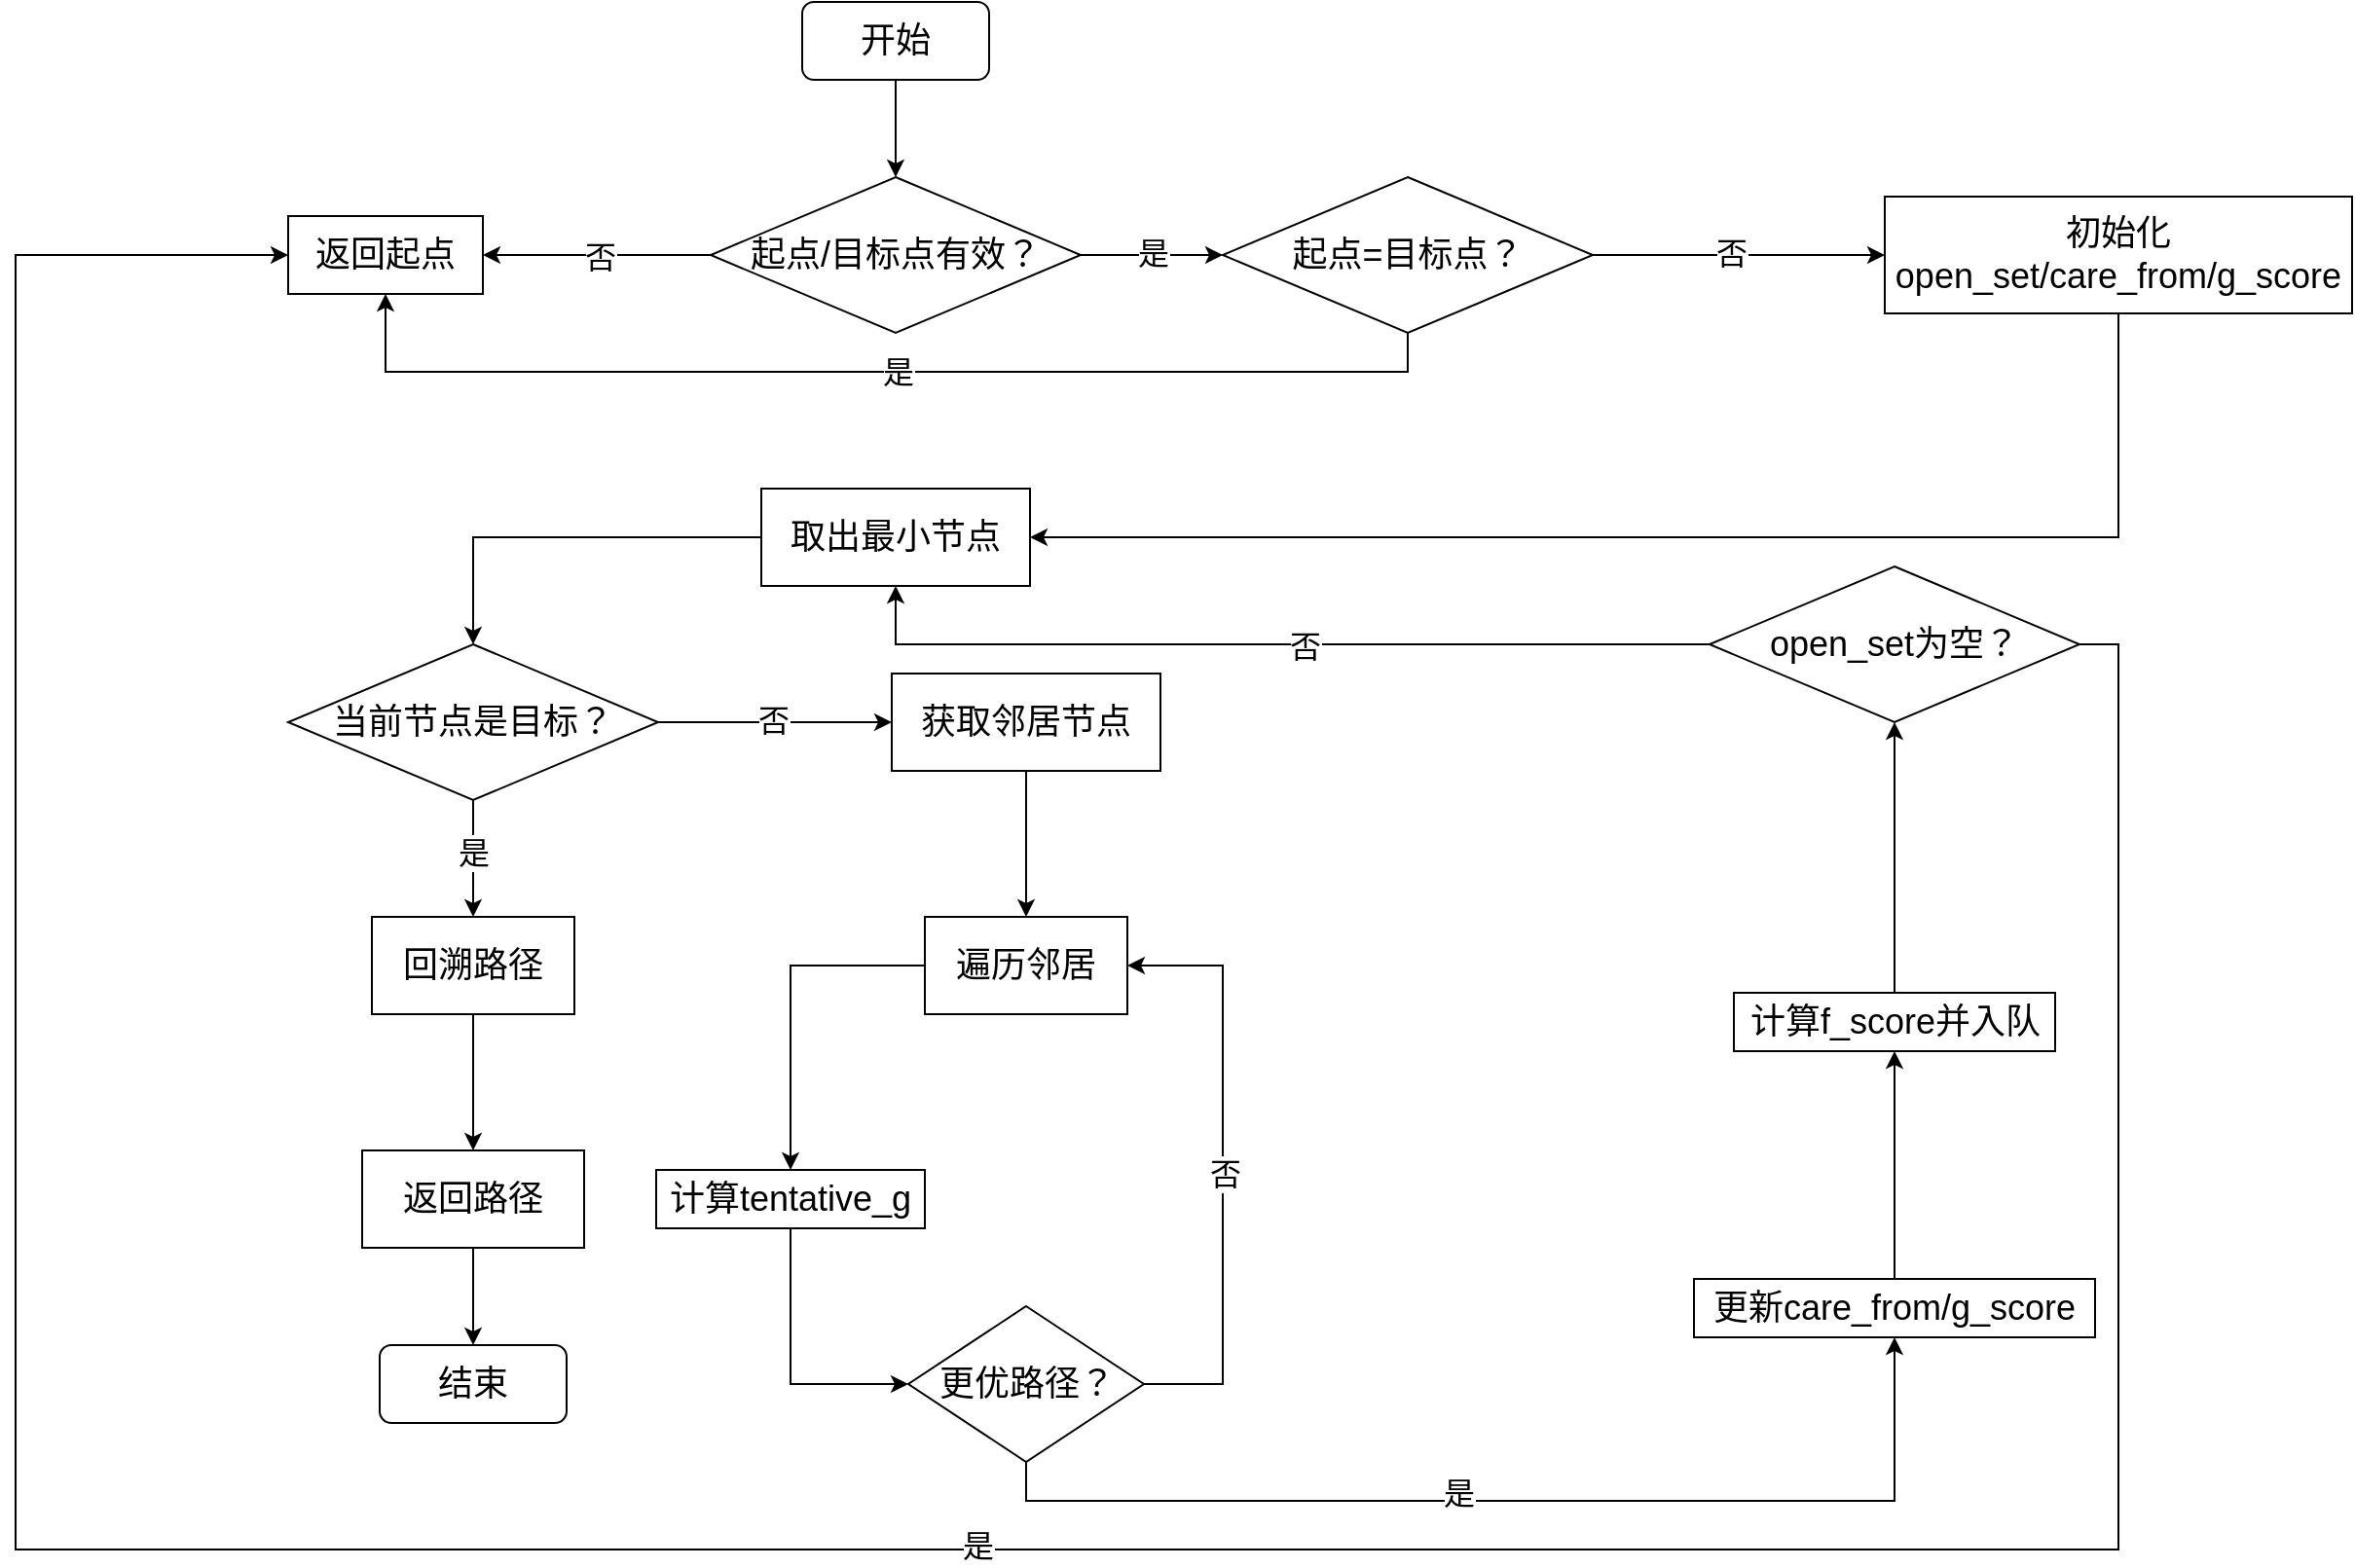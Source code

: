 <mxfile version="26.2.9">
  <diagram name="第 1 页" id="wsp8Yvg1jHWmFS6PNHOk">
    <mxGraphModel dx="2266" dy="929" grid="0" gridSize="10" guides="1" tooltips="1" connect="1" arrows="1" fold="1" page="0" pageScale="1" pageWidth="827" pageHeight="1169" math="0" shadow="0">
      <root>
        <mxCell id="0" />
        <mxCell id="1" parent="0" />
        <mxCell id="AUQmLrCDsajhmI_0LVjG-3" style="edgeStyle=orthogonalEdgeStyle;rounded=0;orthogonalLoop=1;jettySize=auto;html=1;exitX=0.5;exitY=1;exitDx=0;exitDy=0;entryX=0.5;entryY=0;entryDx=0;entryDy=0;" edge="1" parent="1" source="AUQmLrCDsajhmI_0LVjG-1" target="AUQmLrCDsajhmI_0LVjG-2">
          <mxGeometry relative="1" as="geometry" />
        </mxCell>
        <mxCell id="AUQmLrCDsajhmI_0LVjG-1" value="&lt;font style=&quot;font-size: 18px;&quot;&gt;开始&lt;/font&gt;" style="rounded=1;whiteSpace=wrap;html=1;" vertex="1" parent="1">
          <mxGeometry x="294" y="40" width="96" height="40" as="geometry" />
        </mxCell>
        <mxCell id="AUQmLrCDsajhmI_0LVjG-5" style="edgeStyle=orthogonalEdgeStyle;rounded=0;orthogonalLoop=1;jettySize=auto;html=1;exitX=1;exitY=0.5;exitDx=0;exitDy=0;entryX=0;entryY=0.5;entryDx=0;entryDy=0;" edge="1" parent="1" source="AUQmLrCDsajhmI_0LVjG-2" target="AUQmLrCDsajhmI_0LVjG-4">
          <mxGeometry relative="1" as="geometry" />
        </mxCell>
        <mxCell id="AUQmLrCDsajhmI_0LVjG-11" value="&lt;font style=&quot;font-size: 16px;&quot;&gt;是&lt;/font&gt;" style="edgeLabel;html=1;align=center;verticalAlign=middle;resizable=0;points=[];" vertex="1" connectable="0" parent="AUQmLrCDsajhmI_0LVjG-5">
          <mxGeometry x="0.003" y="1" relative="1" as="geometry">
            <mxPoint as="offset" />
          </mxGeometry>
        </mxCell>
        <mxCell id="AUQmLrCDsajhmI_0LVjG-7" style="edgeStyle=orthogonalEdgeStyle;rounded=0;orthogonalLoop=1;jettySize=auto;html=1;exitX=0;exitY=0.5;exitDx=0;exitDy=0;entryX=1;entryY=0.5;entryDx=0;entryDy=0;" edge="1" parent="1" source="AUQmLrCDsajhmI_0LVjG-2" target="AUQmLrCDsajhmI_0LVjG-6">
          <mxGeometry relative="1" as="geometry" />
        </mxCell>
        <mxCell id="AUQmLrCDsajhmI_0LVjG-10" value="&lt;font style=&quot;font-size: 16px;&quot;&gt;否&lt;/font&gt;" style="edgeLabel;html=1;align=center;verticalAlign=middle;resizable=0;points=[];" vertex="1" connectable="0" parent="AUQmLrCDsajhmI_0LVjG-7">
          <mxGeometry x="-0.019" y="1" relative="1" as="geometry">
            <mxPoint as="offset" />
          </mxGeometry>
        </mxCell>
        <mxCell id="AUQmLrCDsajhmI_0LVjG-2" value="&lt;font style=&quot;font-size: 18px;&quot;&gt;起点/目标点有效？&lt;/font&gt;" style="rhombus;whiteSpace=wrap;html=1;" vertex="1" parent="1">
          <mxGeometry x="247" y="130" width="190" height="80" as="geometry" />
        </mxCell>
        <mxCell id="AUQmLrCDsajhmI_0LVjG-13" style="edgeStyle=orthogonalEdgeStyle;rounded=0;orthogonalLoop=1;jettySize=auto;html=1;exitX=1;exitY=0.5;exitDx=0;exitDy=0;entryX=0;entryY=0.5;entryDx=0;entryDy=0;" edge="1" parent="1" source="AUQmLrCDsajhmI_0LVjG-4" target="AUQmLrCDsajhmI_0LVjG-12">
          <mxGeometry relative="1" as="geometry" />
        </mxCell>
        <mxCell id="AUQmLrCDsajhmI_0LVjG-14" value="&lt;font style=&quot;font-size: 16px;&quot;&gt;否&lt;/font&gt;" style="edgeLabel;html=1;align=center;verticalAlign=middle;resizable=0;points=[];" vertex="1" connectable="0" parent="AUQmLrCDsajhmI_0LVjG-13">
          <mxGeometry x="-0.051" y="1" relative="1" as="geometry">
            <mxPoint as="offset" />
          </mxGeometry>
        </mxCell>
        <mxCell id="AUQmLrCDsajhmI_0LVjG-15" style="edgeStyle=orthogonalEdgeStyle;rounded=0;orthogonalLoop=1;jettySize=auto;html=1;exitX=0.5;exitY=1;exitDx=0;exitDy=0;entryX=0.5;entryY=1;entryDx=0;entryDy=0;" edge="1" parent="1" source="AUQmLrCDsajhmI_0LVjG-4" target="AUQmLrCDsajhmI_0LVjG-6">
          <mxGeometry relative="1" as="geometry" />
        </mxCell>
        <mxCell id="AUQmLrCDsajhmI_0LVjG-16" value="&lt;font style=&quot;font-size: 16px;&quot;&gt;是&lt;/font&gt;" style="edgeLabel;html=1;align=center;verticalAlign=middle;resizable=0;points=[];" vertex="1" connectable="0" parent="AUQmLrCDsajhmI_0LVjG-15">
          <mxGeometry x="-0.034" relative="1" as="geometry">
            <mxPoint as="offset" />
          </mxGeometry>
        </mxCell>
        <mxCell id="AUQmLrCDsajhmI_0LVjG-4" value="&lt;span style=&quot;font-size: 18px;&quot;&gt;起点=目标点？&lt;/span&gt;" style="rhombus;whiteSpace=wrap;html=1;" vertex="1" parent="1">
          <mxGeometry x="510" y="130" width="190" height="80" as="geometry" />
        </mxCell>
        <mxCell id="AUQmLrCDsajhmI_0LVjG-6" value="&lt;font style=&quot;font-size: 18px;&quot;&gt;返回起点&lt;/font&gt;" style="rounded=0;whiteSpace=wrap;html=1;" vertex="1" parent="1">
          <mxGeometry x="30" y="150" width="100" height="40" as="geometry" />
        </mxCell>
        <mxCell id="AUQmLrCDsajhmI_0LVjG-18" style="edgeStyle=orthogonalEdgeStyle;rounded=0;orthogonalLoop=1;jettySize=auto;html=1;exitX=0.5;exitY=1;exitDx=0;exitDy=0;entryX=1;entryY=0.5;entryDx=0;entryDy=0;" edge="1" parent="1" source="AUQmLrCDsajhmI_0LVjG-12" target="AUQmLrCDsajhmI_0LVjG-17">
          <mxGeometry relative="1" as="geometry" />
        </mxCell>
        <mxCell id="AUQmLrCDsajhmI_0LVjG-12" value="&lt;font style=&quot;font-size: 18px;&quot;&gt;初始化open_set/care_from/g_score&lt;/font&gt;" style="rounded=0;whiteSpace=wrap;html=1;" vertex="1" parent="1">
          <mxGeometry x="850" y="140" width="240" height="60" as="geometry" />
        </mxCell>
        <mxCell id="AUQmLrCDsajhmI_0LVjG-20" style="edgeStyle=orthogonalEdgeStyle;rounded=0;orthogonalLoop=1;jettySize=auto;html=1;exitX=0;exitY=0.5;exitDx=0;exitDy=0;" edge="1" parent="1" source="AUQmLrCDsajhmI_0LVjG-17" target="AUQmLrCDsajhmI_0LVjG-19">
          <mxGeometry relative="1" as="geometry" />
        </mxCell>
        <mxCell id="AUQmLrCDsajhmI_0LVjG-17" value="&lt;span style=&quot;font-size: 18px;&quot;&gt;取出最小节点&lt;/span&gt;" style="rounded=0;whiteSpace=wrap;html=1;" vertex="1" parent="1">
          <mxGeometry x="273" y="290" width="138" height="50" as="geometry" />
        </mxCell>
        <mxCell id="AUQmLrCDsajhmI_0LVjG-22" style="edgeStyle=orthogonalEdgeStyle;rounded=0;orthogonalLoop=1;jettySize=auto;html=1;exitX=1;exitY=0.5;exitDx=0;exitDy=0;entryX=0;entryY=0.5;entryDx=0;entryDy=0;" edge="1" parent="1" source="AUQmLrCDsajhmI_0LVjG-19" target="AUQmLrCDsajhmI_0LVjG-21">
          <mxGeometry relative="1" as="geometry" />
        </mxCell>
        <mxCell id="AUQmLrCDsajhmI_0LVjG-23" value="&lt;font style=&quot;font-size: 16px;&quot;&gt;否&lt;/font&gt;" style="edgeLabel;html=1;align=center;verticalAlign=middle;resizable=0;points=[];" vertex="1" connectable="0" parent="AUQmLrCDsajhmI_0LVjG-22">
          <mxGeometry x="-0.017" y="1" relative="1" as="geometry">
            <mxPoint as="offset" />
          </mxGeometry>
        </mxCell>
        <mxCell id="AUQmLrCDsajhmI_0LVjG-26" style="edgeStyle=orthogonalEdgeStyle;rounded=0;orthogonalLoop=1;jettySize=auto;html=1;exitX=0.5;exitY=1;exitDx=0;exitDy=0;" edge="1" parent="1" source="AUQmLrCDsajhmI_0LVjG-19" target="AUQmLrCDsajhmI_0LVjG-24">
          <mxGeometry relative="1" as="geometry" />
        </mxCell>
        <mxCell id="AUQmLrCDsajhmI_0LVjG-32" value="&lt;font style=&quot;font-size: 16px;&quot;&gt;是&lt;/font&gt;" style="edgeLabel;html=1;align=center;verticalAlign=middle;resizable=0;points=[];" vertex="1" connectable="0" parent="AUQmLrCDsajhmI_0LVjG-26">
          <mxGeometry x="-0.1" relative="1" as="geometry">
            <mxPoint as="offset" />
          </mxGeometry>
        </mxCell>
        <mxCell id="AUQmLrCDsajhmI_0LVjG-19" value="&lt;span style=&quot;font-size: 18px;&quot;&gt;当前节点是目标？&lt;/span&gt;" style="rhombus;whiteSpace=wrap;html=1;" vertex="1" parent="1">
          <mxGeometry x="30" y="370" width="190" height="80" as="geometry" />
        </mxCell>
        <mxCell id="AUQmLrCDsajhmI_0LVjG-37" style="edgeStyle=orthogonalEdgeStyle;rounded=0;orthogonalLoop=1;jettySize=auto;html=1;exitX=0.5;exitY=1;exitDx=0;exitDy=0;entryX=0.5;entryY=0;entryDx=0;entryDy=0;" edge="1" parent="1" source="AUQmLrCDsajhmI_0LVjG-21" target="AUQmLrCDsajhmI_0LVjG-36">
          <mxGeometry relative="1" as="geometry" />
        </mxCell>
        <mxCell id="AUQmLrCDsajhmI_0LVjG-21" value="&lt;span style=&quot;font-size: 18px;&quot;&gt;获取邻居节点&lt;/span&gt;" style="rounded=0;whiteSpace=wrap;html=1;" vertex="1" parent="1">
          <mxGeometry x="340" y="385" width="138" height="50" as="geometry" />
        </mxCell>
        <mxCell id="AUQmLrCDsajhmI_0LVjG-27" style="edgeStyle=orthogonalEdgeStyle;rounded=0;orthogonalLoop=1;jettySize=auto;html=1;exitX=0.5;exitY=1;exitDx=0;exitDy=0;" edge="1" parent="1" source="AUQmLrCDsajhmI_0LVjG-24" target="AUQmLrCDsajhmI_0LVjG-25">
          <mxGeometry relative="1" as="geometry" />
        </mxCell>
        <mxCell id="AUQmLrCDsajhmI_0LVjG-24" value="&lt;span style=&quot;font-size: 18px;&quot;&gt;回溯路径&lt;/span&gt;" style="rounded=0;whiteSpace=wrap;html=1;" vertex="1" parent="1">
          <mxGeometry x="73" y="510" width="104" height="50" as="geometry" />
        </mxCell>
        <mxCell id="AUQmLrCDsajhmI_0LVjG-29" style="edgeStyle=orthogonalEdgeStyle;rounded=0;orthogonalLoop=1;jettySize=auto;html=1;exitX=0.5;exitY=1;exitDx=0;exitDy=0;" edge="1" parent="1" source="AUQmLrCDsajhmI_0LVjG-25" target="AUQmLrCDsajhmI_0LVjG-28">
          <mxGeometry relative="1" as="geometry" />
        </mxCell>
        <mxCell id="AUQmLrCDsajhmI_0LVjG-25" value="&lt;span style=&quot;font-size: 18px;&quot;&gt;返回路径&lt;/span&gt;" style="rounded=0;whiteSpace=wrap;html=1;" vertex="1" parent="1">
          <mxGeometry x="68" y="630" width="114" height="50" as="geometry" />
        </mxCell>
        <mxCell id="AUQmLrCDsajhmI_0LVjG-28" value="&lt;span style=&quot;font-size: 18px;&quot;&gt;结束&lt;/span&gt;" style="rounded=1;whiteSpace=wrap;html=1;" vertex="1" parent="1">
          <mxGeometry x="77" y="730" width="96" height="40" as="geometry" />
        </mxCell>
        <mxCell id="AUQmLrCDsajhmI_0LVjG-34" style="edgeStyle=orthogonalEdgeStyle;rounded=0;orthogonalLoop=1;jettySize=auto;html=1;exitX=0;exitY=0.5;exitDx=0;exitDy=0;entryX=0.5;entryY=1;entryDx=0;entryDy=0;" edge="1" parent="1" source="AUQmLrCDsajhmI_0LVjG-33" target="AUQmLrCDsajhmI_0LVjG-17">
          <mxGeometry relative="1" as="geometry" />
        </mxCell>
        <mxCell id="AUQmLrCDsajhmI_0LVjG-35" value="&lt;font style=&quot;font-size: 16px;&quot;&gt;否&lt;/font&gt;" style="edgeLabel;html=1;align=center;verticalAlign=middle;resizable=0;points=[];" vertex="1" connectable="0" parent="AUQmLrCDsajhmI_0LVjG-34">
          <mxGeometry x="-0.07" y="1" relative="1" as="geometry">
            <mxPoint as="offset" />
          </mxGeometry>
        </mxCell>
        <mxCell id="AUQmLrCDsajhmI_0LVjG-39" style="edgeStyle=orthogonalEdgeStyle;rounded=0;orthogonalLoop=1;jettySize=auto;html=1;exitX=1;exitY=0.5;exitDx=0;exitDy=0;entryX=0;entryY=0.5;entryDx=0;entryDy=0;" edge="1" parent="1" source="AUQmLrCDsajhmI_0LVjG-33" target="AUQmLrCDsajhmI_0LVjG-6">
          <mxGeometry relative="1" as="geometry">
            <Array as="points">
              <mxPoint x="970" y="370" />
              <mxPoint x="970" y="835" />
              <mxPoint x="-110" y="835" />
              <mxPoint x="-110" y="170" />
            </Array>
          </mxGeometry>
        </mxCell>
        <mxCell id="AUQmLrCDsajhmI_0LVjG-40" value="&lt;font style=&quot;font-size: 16px;&quot;&gt;是&lt;/font&gt;" style="edgeLabel;html=1;align=center;verticalAlign=middle;resizable=0;points=[];" vertex="1" connectable="0" parent="AUQmLrCDsajhmI_0LVjG-39">
          <mxGeometry x="-0.096" y="-2" relative="1" as="geometry">
            <mxPoint as="offset" />
          </mxGeometry>
        </mxCell>
        <mxCell id="AUQmLrCDsajhmI_0LVjG-33" value="&lt;span style=&quot;font-size: 18px;&quot;&gt;open_set为空？&lt;/span&gt;" style="rhombus;whiteSpace=wrap;html=1;" vertex="1" parent="1">
          <mxGeometry x="760" y="330" width="190" height="80" as="geometry" />
        </mxCell>
        <mxCell id="AUQmLrCDsajhmI_0LVjG-41" style="edgeStyle=orthogonalEdgeStyle;rounded=0;orthogonalLoop=1;jettySize=auto;html=1;exitX=0;exitY=0.5;exitDx=0;exitDy=0;" edge="1" parent="1" source="AUQmLrCDsajhmI_0LVjG-36" target="AUQmLrCDsajhmI_0LVjG-38">
          <mxGeometry relative="1" as="geometry" />
        </mxCell>
        <mxCell id="AUQmLrCDsajhmI_0LVjG-36" value="&lt;span style=&quot;font-size: 18px;&quot;&gt;遍历邻居&lt;/span&gt;" style="rounded=0;whiteSpace=wrap;html=1;" vertex="1" parent="1">
          <mxGeometry x="357" y="510" width="104" height="50" as="geometry" />
        </mxCell>
        <mxCell id="AUQmLrCDsajhmI_0LVjG-43" style="edgeStyle=orthogonalEdgeStyle;rounded=0;orthogonalLoop=1;jettySize=auto;html=1;exitX=0.5;exitY=1;exitDx=0;exitDy=0;entryX=0;entryY=0.5;entryDx=0;entryDy=0;" edge="1" parent="1" source="AUQmLrCDsajhmI_0LVjG-38" target="AUQmLrCDsajhmI_0LVjG-42">
          <mxGeometry relative="1" as="geometry" />
        </mxCell>
        <mxCell id="AUQmLrCDsajhmI_0LVjG-38" value="&lt;span style=&quot;font-size: 18px;&quot;&gt;计算tentative_g&lt;/span&gt;" style="rounded=0;whiteSpace=wrap;html=1;" vertex="1" parent="1">
          <mxGeometry x="219" y="640" width="138" height="30" as="geometry" />
        </mxCell>
        <mxCell id="AUQmLrCDsajhmI_0LVjG-44" style="edgeStyle=orthogonalEdgeStyle;rounded=0;orthogonalLoop=1;jettySize=auto;html=1;exitX=1;exitY=0.5;exitDx=0;exitDy=0;entryX=1;entryY=0.5;entryDx=0;entryDy=0;" edge="1" parent="1" source="AUQmLrCDsajhmI_0LVjG-42" target="AUQmLrCDsajhmI_0LVjG-36">
          <mxGeometry relative="1" as="geometry">
            <Array as="points">
              <mxPoint x="510" y="750" />
              <mxPoint x="510" y="535" />
            </Array>
          </mxGeometry>
        </mxCell>
        <mxCell id="AUQmLrCDsajhmI_0LVjG-46" value="&lt;font style=&quot;font-size: 16px;&quot;&gt;否&lt;/font&gt;" style="edgeLabel;html=1;align=center;verticalAlign=middle;resizable=0;points=[];" vertex="1" connectable="0" parent="AUQmLrCDsajhmI_0LVjG-44">
          <mxGeometry x="-0.02" y="-1" relative="1" as="geometry">
            <mxPoint as="offset" />
          </mxGeometry>
        </mxCell>
        <mxCell id="AUQmLrCDsajhmI_0LVjG-48" style="edgeStyle=orthogonalEdgeStyle;rounded=0;orthogonalLoop=1;jettySize=auto;html=1;exitX=0.5;exitY=1;exitDx=0;exitDy=0;entryX=0.5;entryY=1;entryDx=0;entryDy=0;" edge="1" parent="1" source="AUQmLrCDsajhmI_0LVjG-42" target="AUQmLrCDsajhmI_0LVjG-47">
          <mxGeometry relative="1" as="geometry" />
        </mxCell>
        <mxCell id="AUQmLrCDsajhmI_0LVjG-50" value="&lt;font style=&quot;font-size: 16px;&quot;&gt;是&lt;/font&gt;" style="edgeLabel;html=1;align=center;verticalAlign=middle;resizable=0;points=[];" vertex="1" connectable="0" parent="AUQmLrCDsajhmI_0LVjG-48">
          <mxGeometry x="-0.119" y="4" relative="1" as="geometry">
            <mxPoint x="-1" as="offset" />
          </mxGeometry>
        </mxCell>
        <mxCell id="AUQmLrCDsajhmI_0LVjG-42" value="&lt;span style=&quot;font-size: 18px;&quot;&gt;更优路径？&lt;/span&gt;" style="rhombus;whiteSpace=wrap;html=1;" vertex="1" parent="1">
          <mxGeometry x="348.5" y="710" width="121" height="80" as="geometry" />
        </mxCell>
        <mxCell id="AUQmLrCDsajhmI_0LVjG-54" style="edgeStyle=orthogonalEdgeStyle;rounded=0;orthogonalLoop=1;jettySize=auto;html=1;exitX=0.5;exitY=0;exitDx=0;exitDy=0;entryX=0.5;entryY=1;entryDx=0;entryDy=0;" edge="1" parent="1" source="AUQmLrCDsajhmI_0LVjG-47" target="AUQmLrCDsajhmI_0LVjG-51">
          <mxGeometry relative="1" as="geometry" />
        </mxCell>
        <mxCell id="AUQmLrCDsajhmI_0LVjG-47" value="&lt;span style=&quot;font-size: 18px;&quot;&gt;更新care_from/g_score&lt;/span&gt;" style="rounded=0;whiteSpace=wrap;html=1;" vertex="1" parent="1">
          <mxGeometry x="752" y="696" width="206" height="30" as="geometry" />
        </mxCell>
        <mxCell id="AUQmLrCDsajhmI_0LVjG-55" style="edgeStyle=orthogonalEdgeStyle;rounded=0;orthogonalLoop=1;jettySize=auto;html=1;exitX=0.5;exitY=0;exitDx=0;exitDy=0;entryX=0.5;entryY=1;entryDx=0;entryDy=0;" edge="1" parent="1" source="AUQmLrCDsajhmI_0LVjG-51" target="AUQmLrCDsajhmI_0LVjG-33">
          <mxGeometry relative="1" as="geometry" />
        </mxCell>
        <mxCell id="AUQmLrCDsajhmI_0LVjG-51" value="&lt;span style=&quot;font-size: 18px;&quot;&gt;计算f_score并入队&lt;/span&gt;" style="rounded=0;whiteSpace=wrap;html=1;" vertex="1" parent="1">
          <mxGeometry x="772.5" y="549" width="165" height="30" as="geometry" />
        </mxCell>
      </root>
    </mxGraphModel>
  </diagram>
</mxfile>
